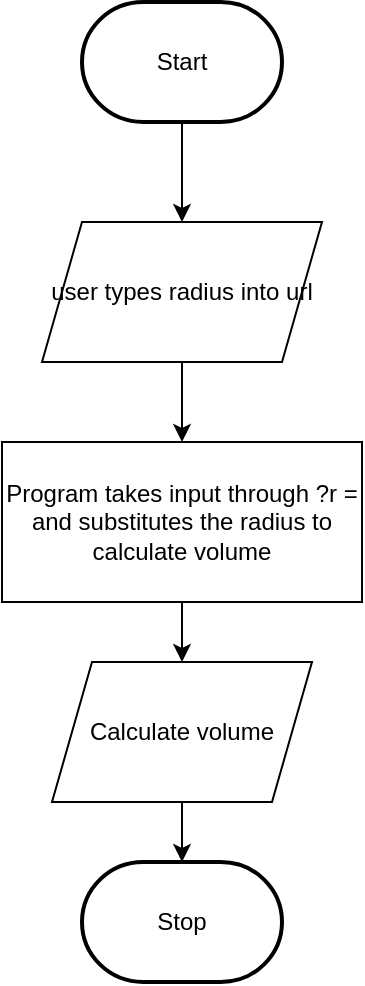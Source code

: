 <mxfile>
    <diagram id="HIP3nbAZw_EuaXWnEj3U" name="Page-1">
        <mxGraphModel dx="606" dy="563" grid="1" gridSize="10" guides="1" tooltips="1" connect="1" arrows="1" fold="1" page="1" pageScale="1" pageWidth="850" pageHeight="1100" math="0" shadow="0">
            <root>
                <mxCell id="0"/>
                <mxCell id="1" parent="0"/>
                <mxCell id="5" style="edgeStyle=orthogonalEdgeStyle;html=1;rounded=0;" edge="1" parent="1" source="6" target="9">
                    <mxGeometry relative="1" as="geometry"/>
                </mxCell>
                <mxCell id="6" value="Start" style="strokeWidth=2;html=1;shape=mxgraph.flowchart.terminator;whiteSpace=wrap;" vertex="1" parent="1">
                    <mxGeometry x="410" y="270" width="100" height="60" as="geometry"/>
                </mxCell>
                <mxCell id="7" value="Stop" style="strokeWidth=2;html=1;shape=mxgraph.flowchart.terminator;whiteSpace=wrap;" vertex="1" parent="1">
                    <mxGeometry x="410" y="700" width="100" height="60" as="geometry"/>
                </mxCell>
                <mxCell id="8" style="edgeStyle=orthogonalEdgeStyle;rounded=0;html=1;entryX=0.5;entryY=0;entryDx=0;entryDy=0;" edge="1" parent="1" source="9" target="13">
                    <mxGeometry relative="1" as="geometry"/>
                </mxCell>
                <mxCell id="9" value="user types radius into url" style="shape=parallelogram;perimeter=parallelogramPerimeter;whiteSpace=wrap;html=1;fixedSize=1;" vertex="1" parent="1">
                    <mxGeometry x="390" y="380" width="140" height="70" as="geometry"/>
                </mxCell>
                <mxCell id="10" style="edgeStyle=orthogonalEdgeStyle;rounded=0;html=1;" edge="1" parent="1" source="11" target="7">
                    <mxGeometry relative="1" as="geometry"/>
                </mxCell>
                <mxCell id="11" value="Calculate volume" style="shape=parallelogram;perimeter=parallelogramPerimeter;whiteSpace=wrap;html=1;fixedSize=1;" vertex="1" parent="1">
                    <mxGeometry x="395" y="600" width="130" height="70" as="geometry"/>
                </mxCell>
                <mxCell id="12" style="edgeStyle=orthogonalEdgeStyle;rounded=0;html=1;entryX=0.5;entryY=0;entryDx=0;entryDy=0;" edge="1" parent="1" source="13" target="11">
                    <mxGeometry relative="1" as="geometry"/>
                </mxCell>
                <mxCell id="13" value="Program takes input through ?r = and substitutes the radius to calculate volume" style="rounded=0;whiteSpace=wrap;html=1;" vertex="1" parent="1">
                    <mxGeometry x="370" y="490" width="180" height="80" as="geometry"/>
                </mxCell>
            </root>
        </mxGraphModel>
    </diagram>
</mxfile>